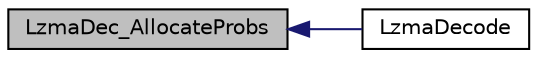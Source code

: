 digraph G
{
  edge [fontname="Helvetica",fontsize="10",labelfontname="Helvetica",labelfontsize="10"];
  node [fontname="Helvetica",fontsize="10",shape=record];
  rankdir="LR";
  Node1 [label="LzmaDec_AllocateProbs",height=0.2,width=0.4,color="black", fillcolor="grey75", style="filled" fontcolor="black"];
  Node1 -> Node2 [dir="back",color="midnightblue",fontsize="10",style="solid",fontname="Helvetica"];
  Node2 [label="LzmaDecode",height=0.2,width=0.4,color="black", fillcolor="white", style="filled",URL="$_lzma_dec_8h.html#ab8c63d6972edb0325afc6326936afab1"];
}
